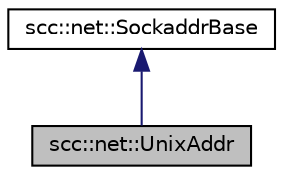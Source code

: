 digraph "scc::net::UnixAddr"
{
 // LATEX_PDF_SIZE
  edge [fontname="Helvetica",fontsize="10",labelfontname="Helvetica",labelfontsize="10"];
  node [fontname="Helvetica",fontsize="10",shape=record];
  Node1 [label="scc::net::UnixAddr",height=0.2,width=0.4,color="black", fillcolor="grey75", style="filled", fontcolor="black",tooltip="A unix domain address, which is a file of type \"socket.\"."];
  Node2 -> Node1 [dir="back",color="midnightblue",fontsize="10",style="solid",fontname="Helvetica"];
  Node2 [label="scc::net::SockaddrBase",height=0.2,width=0.4,color="black", fillcolor="white", style="filled",URL="$d5/d33/classscc_1_1net_1_1SockaddrBase.html",tooltip="Socket address base class."];
}
